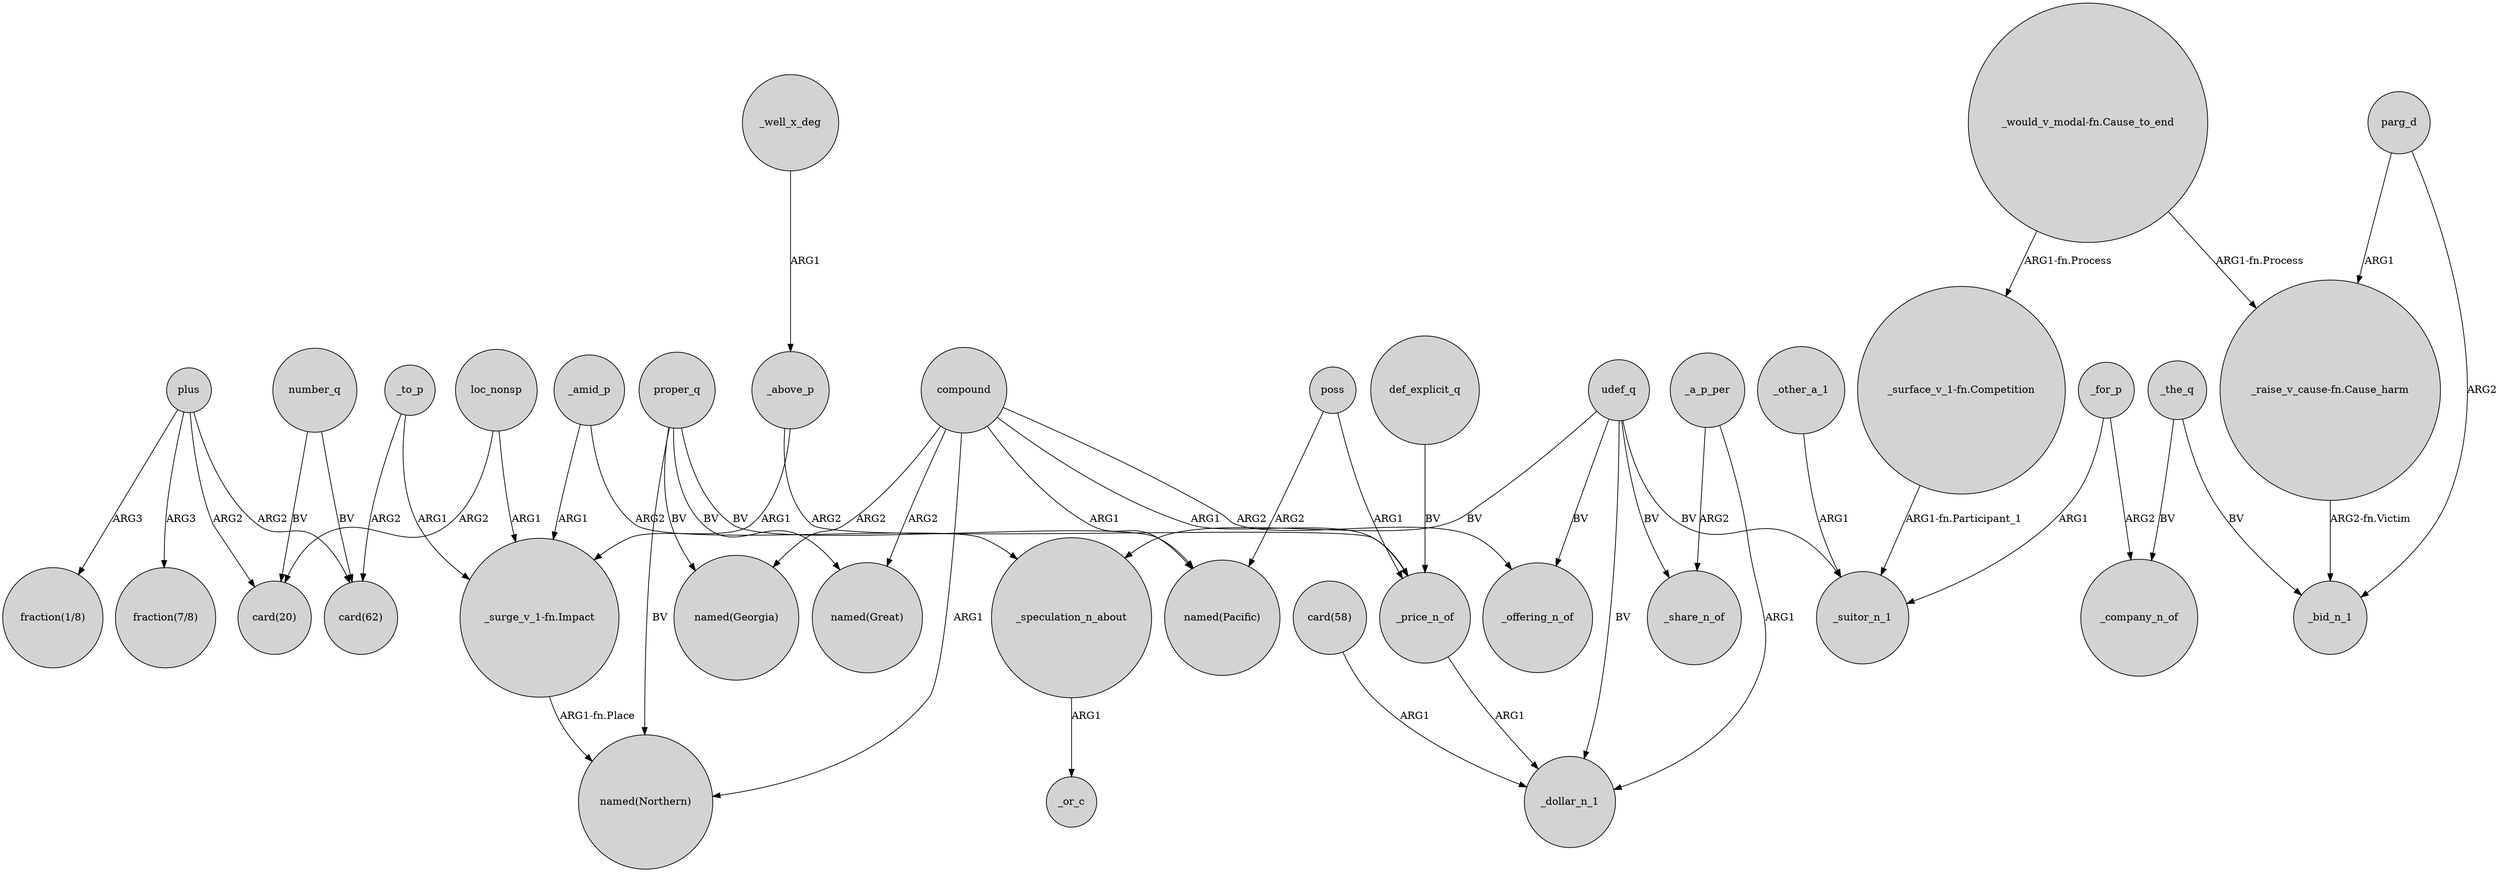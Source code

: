 digraph {
	node [shape=circle style=filled]
	number_q -> "card(20)" [label=BV]
	proper_q -> "named(Georgia)" [label=BV]
	compound -> _offering_n_of [label=ARG2]
	_amid_p -> "_surge_v_1-fn.Impact" [label=ARG1]
	compound -> "named(Great)" [label=ARG2]
	"_surge_v_1-fn.Impact" -> "named(Northern)" [label="ARG1-fn.Place"]
	_to_p -> "card(62)" [label=ARG2]
	plus -> "fraction(1/8)" [label=ARG3]
	udef_q -> _speculation_n_about [label=BV]
	"card(58)" -> _dollar_n_1 [label=ARG1]
	_to_p -> "_surge_v_1-fn.Impact" [label=ARG1]
	"_raise_v_cause-fn.Cause_harm" -> _bid_n_1 [label="ARG2-fn.Victim"]
	_speculation_n_about -> _or_c [label=ARG1]
	plus -> "card(20)" [label=ARG2]
	udef_q -> _suitor_n_1 [label=BV]
	_price_n_of -> _dollar_n_1 [label=ARG1]
	plus -> "card(62)" [label=ARG2]
	compound -> "named(Pacific)" [label=ARG1]
	_other_a_1 -> _suitor_n_1 [label=ARG1]
	number_q -> "card(62)" [label=BV]
	poss -> _price_n_of [label=ARG1]
	"_would_v_modal-fn.Cause_to_end" -> "_surface_v_1-fn.Competition" [label="ARG1-fn.Process"]
	_above_p -> "_surge_v_1-fn.Impact" [label=ARG1]
	_a_p_per -> _share_n_of [label=ARG2]
	proper_q -> "named(Northern)" [label=BV]
	proper_q -> "named(Great)" [label=BV]
	loc_nonsp -> "card(20)" [label=ARG2]
	_amid_p -> _speculation_n_about [label=ARG2]
	_well_x_deg -> _above_p [label=ARG1]
	udef_q -> _share_n_of [label=BV]
	plus -> "fraction(7/8)" [label=ARG3]
	udef_q -> _dollar_n_1 [label=BV]
	parg_d -> _bid_n_1 [label=ARG2]
	loc_nonsp -> "_surge_v_1-fn.Impact" [label=ARG1]
	poss -> "named(Pacific)" [label=ARG2]
	parg_d -> "_raise_v_cause-fn.Cause_harm" [label=ARG1]
	compound -> "named(Northern)" [label=ARG1]
	_a_p_per -> _dollar_n_1 [label=ARG1]
	_for_p -> _company_n_of [label=ARG2]
	_above_p -> _price_n_of [label=ARG2]
	proper_q -> "named(Pacific)" [label=BV]
	_for_p -> _suitor_n_1 [label=ARG1]
	"_surface_v_1-fn.Competition" -> _suitor_n_1 [label="ARG1-fn.Participant_1"]
	udef_q -> _offering_n_of [label=BV]
	compound -> _price_n_of [label=ARG1]
	compound -> "named(Georgia)" [label=ARG2]
	_the_q -> _company_n_of [label=BV]
	"_would_v_modal-fn.Cause_to_end" -> "_raise_v_cause-fn.Cause_harm" [label="ARG1-fn.Process"]
	def_explicit_q -> _price_n_of [label=BV]
	_the_q -> _bid_n_1 [label=BV]
}
